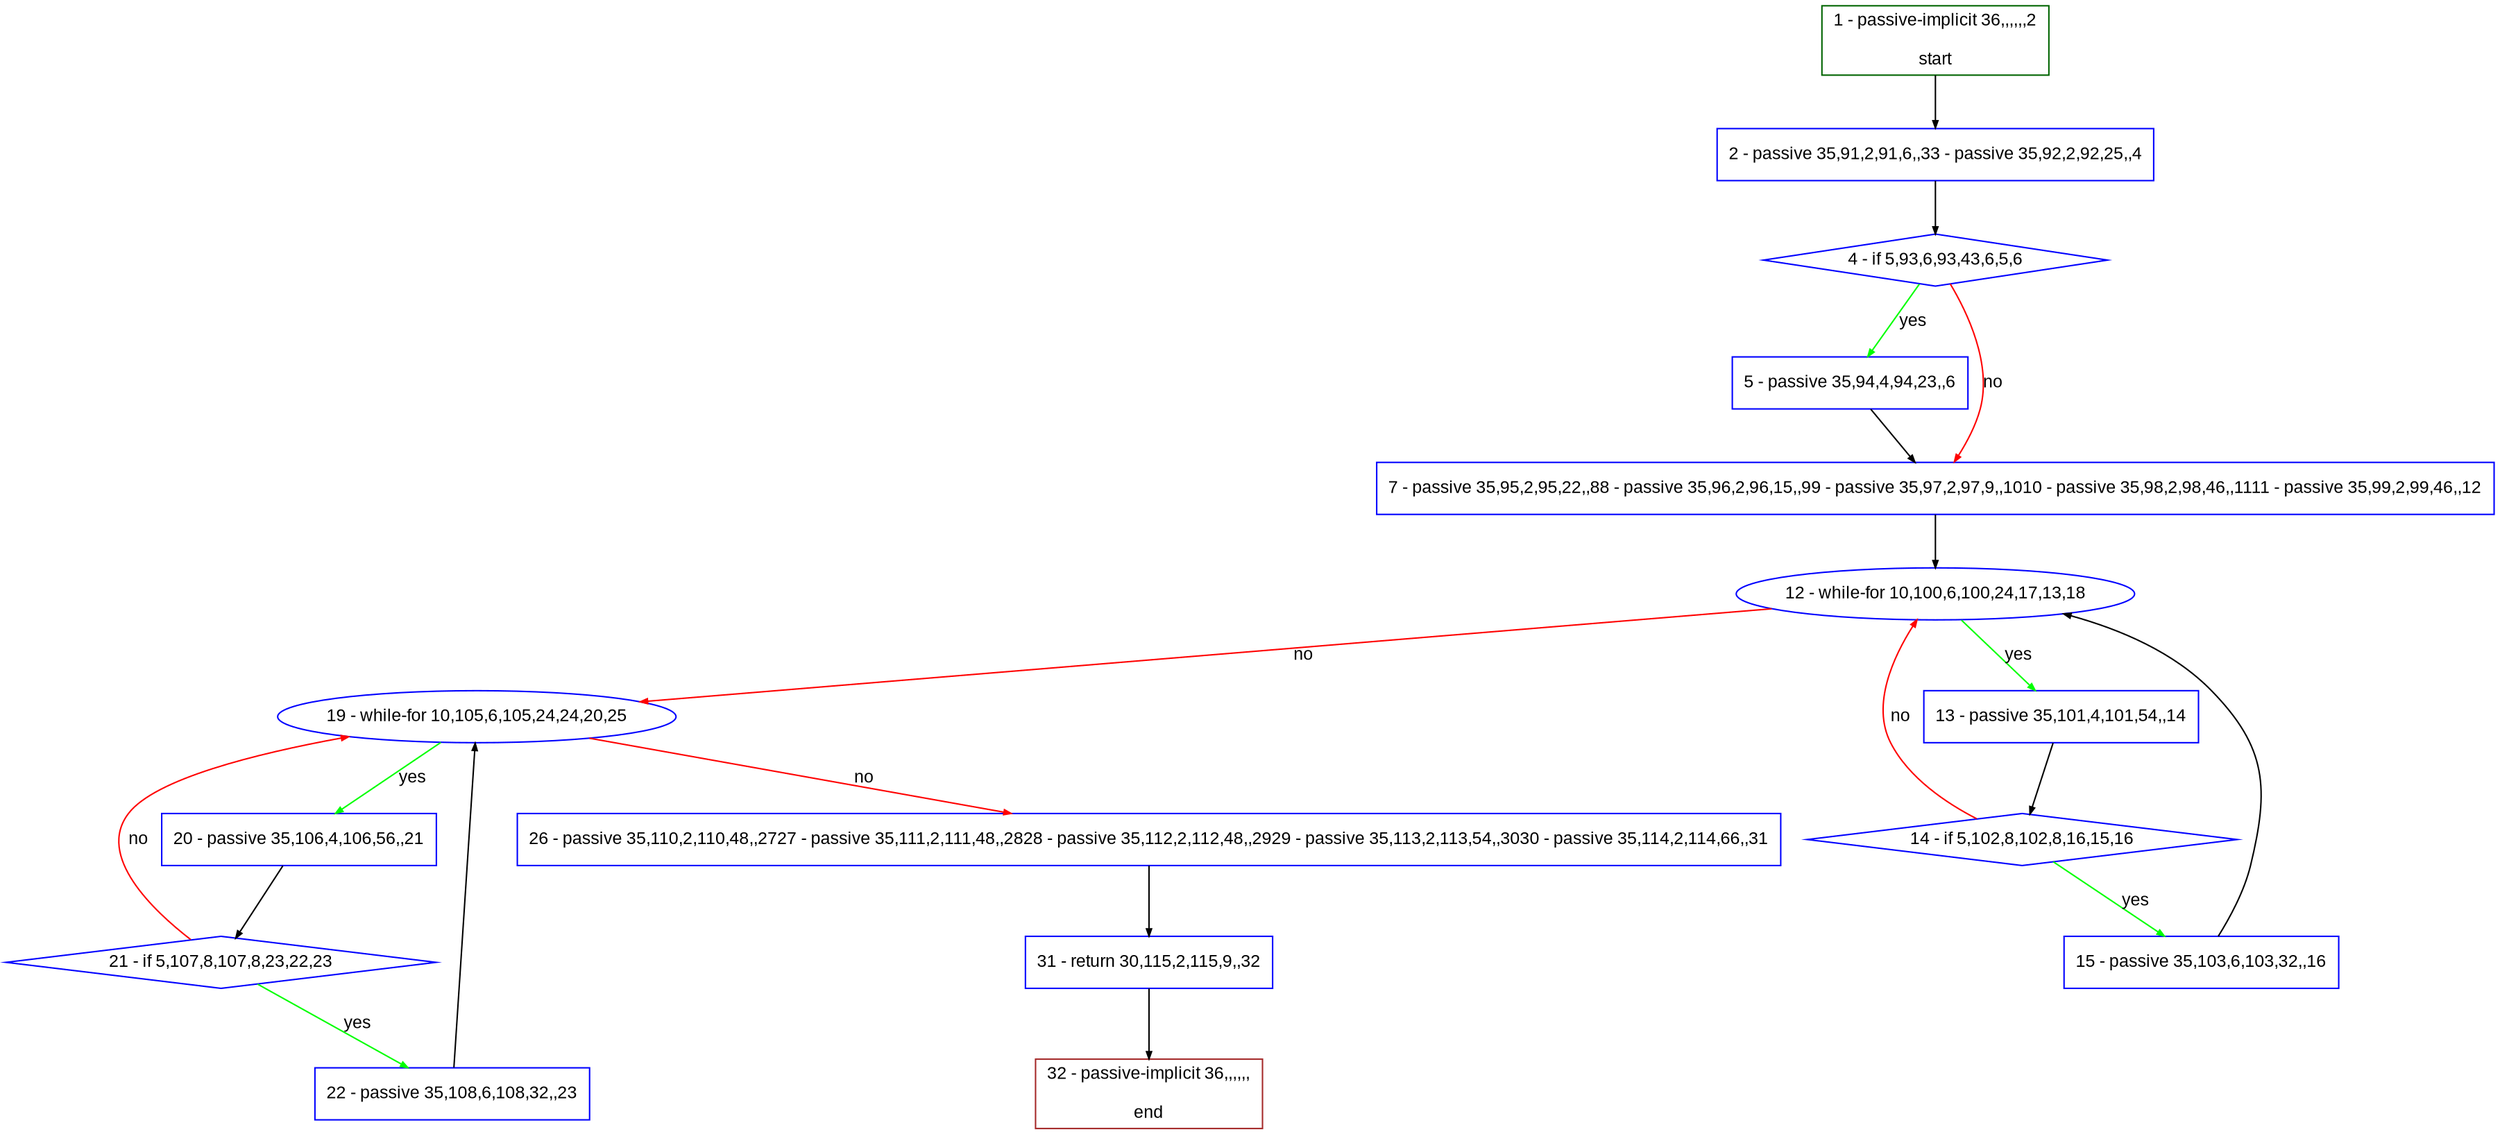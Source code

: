 digraph "" {
  graph [pack="true", label="", fontsize="12", packmode="clust", fontname="Arial", fillcolor="#FFFFCC", bgcolor="white", style="rounded,filled", compound="true"];
  node [node_initialized="no", label="", color="grey", fontsize="12", fillcolor="white", fontname="Arial", style="filled", shape="rectangle", compound="true", fixedsize="false"];
  edge [fontcolor="black", arrowhead="normal", arrowtail="none", arrowsize="0.5", ltail="", label="", color="black", fontsize="12", lhead="", fontname="Arial", dir="forward", compound="true"];
  __N1 [label="2 - passive 35,91,2,91,6,,33 - passive 35,92,2,92,25,,4", color="#0000ff", fillcolor="#ffffff", style="filled", shape="box"];
  __N2 [label="1 - passive-implicit 36,,,,,,2\n\nstart", color="#006400", fillcolor="#ffffff", style="filled", shape="box"];
  __N3 [label="4 - if 5,93,6,93,43,6,5,6", color="#0000ff", fillcolor="#ffffff", style="filled", shape="diamond"];
  __N4 [label="5 - passive 35,94,4,94,23,,6", color="#0000ff", fillcolor="#ffffff", style="filled", shape="box"];
  __N5 [label="7 - passive 35,95,2,95,22,,88 - passive 35,96,2,96,15,,99 - passive 35,97,2,97,9,,1010 - passive 35,98,2,98,46,,1111 - passive 35,99,2,99,46,,12", color="#0000ff", fillcolor="#ffffff", style="filled", shape="box"];
  __N6 [label="12 - while-for 10,100,6,100,24,17,13,18", color="#0000ff", fillcolor="#ffffff", style="filled", shape="oval"];
  __N7 [label="13 - passive 35,101,4,101,54,,14", color="#0000ff", fillcolor="#ffffff", style="filled", shape="box"];
  __N8 [label="19 - while-for 10,105,6,105,24,24,20,25", color="#0000ff", fillcolor="#ffffff", style="filled", shape="oval"];
  __N9 [label="14 - if 5,102,8,102,8,16,15,16", color="#0000ff", fillcolor="#ffffff", style="filled", shape="diamond"];
  __N10 [label="15 - passive 35,103,6,103,32,,16", color="#0000ff", fillcolor="#ffffff", style="filled", shape="box"];
  __N11 [label="20 - passive 35,106,4,106,56,,21", color="#0000ff", fillcolor="#ffffff", style="filled", shape="box"];
  __N12 [label="26 - passive 35,110,2,110,48,,2727 - passive 35,111,2,111,48,,2828 - passive 35,112,2,112,48,,2929 - passive 35,113,2,113,54,,3030 - passive 35,114,2,114,66,,31", color="#0000ff", fillcolor="#ffffff", style="filled", shape="box"];
  __N13 [label="21 - if 5,107,8,107,8,23,22,23", color="#0000ff", fillcolor="#ffffff", style="filled", shape="diamond"];
  __N14 [label="22 - passive 35,108,6,108,32,,23", color="#0000ff", fillcolor="#ffffff", style="filled", shape="box"];
  __N15 [label="31 - return 30,115,2,115,9,,32", color="#0000ff", fillcolor="#ffffff", style="filled", shape="box"];
  __N16 [label="32 - passive-implicit 36,,,,,,\n\nend", color="#a52a2a", fillcolor="#ffffff", style="filled", shape="box"];
  __N2 -> __N1 [arrowhead="normal", arrowtail="none", color="#000000", label="", dir="forward"];
  __N1 -> __N3 [arrowhead="normal", arrowtail="none", color="#000000", label="", dir="forward"];
  __N3 -> __N4 [arrowhead="normal", arrowtail="none", color="#00ff00", label="yes", dir="forward"];
  __N3 -> __N5 [arrowhead="normal", arrowtail="none", color="#ff0000", label="no", dir="forward"];
  __N4 -> __N5 [arrowhead="normal", arrowtail="none", color="#000000", label="", dir="forward"];
  __N5 -> __N6 [arrowhead="normal", arrowtail="none", color="#000000", label="", dir="forward"];
  __N6 -> __N7 [arrowhead="normal", arrowtail="none", color="#00ff00", label="yes", dir="forward"];
  __N6 -> __N8 [arrowhead="normal", arrowtail="none", color="#ff0000", label="no", dir="forward"];
  __N7 -> __N9 [arrowhead="normal", arrowtail="none", color="#000000", label="", dir="forward"];
  __N9 -> __N6 [arrowhead="normal", arrowtail="none", color="#ff0000", label="no", dir="forward"];
  __N9 -> __N10 [arrowhead="normal", arrowtail="none", color="#00ff00", label="yes", dir="forward"];
  __N10 -> __N6 [arrowhead="normal", arrowtail="none", color="#000000", label="", dir="forward"];
  __N8 -> __N11 [arrowhead="normal", arrowtail="none", color="#00ff00", label="yes", dir="forward"];
  __N8 -> __N12 [arrowhead="normal", arrowtail="none", color="#ff0000", label="no", dir="forward"];
  __N11 -> __N13 [arrowhead="normal", arrowtail="none", color="#000000", label="", dir="forward"];
  __N13 -> __N8 [arrowhead="normal", arrowtail="none", color="#ff0000", label="no", dir="forward"];
  __N13 -> __N14 [arrowhead="normal", arrowtail="none", color="#00ff00", label="yes", dir="forward"];
  __N14 -> __N8 [arrowhead="normal", arrowtail="none", color="#000000", label="", dir="forward"];
  __N12 -> __N15 [arrowhead="normal", arrowtail="none", color="#000000", label="", dir="forward"];
  __N15 -> __N16 [arrowhead="normal", arrowtail="none", color="#000000", label="", dir="forward"];
}
